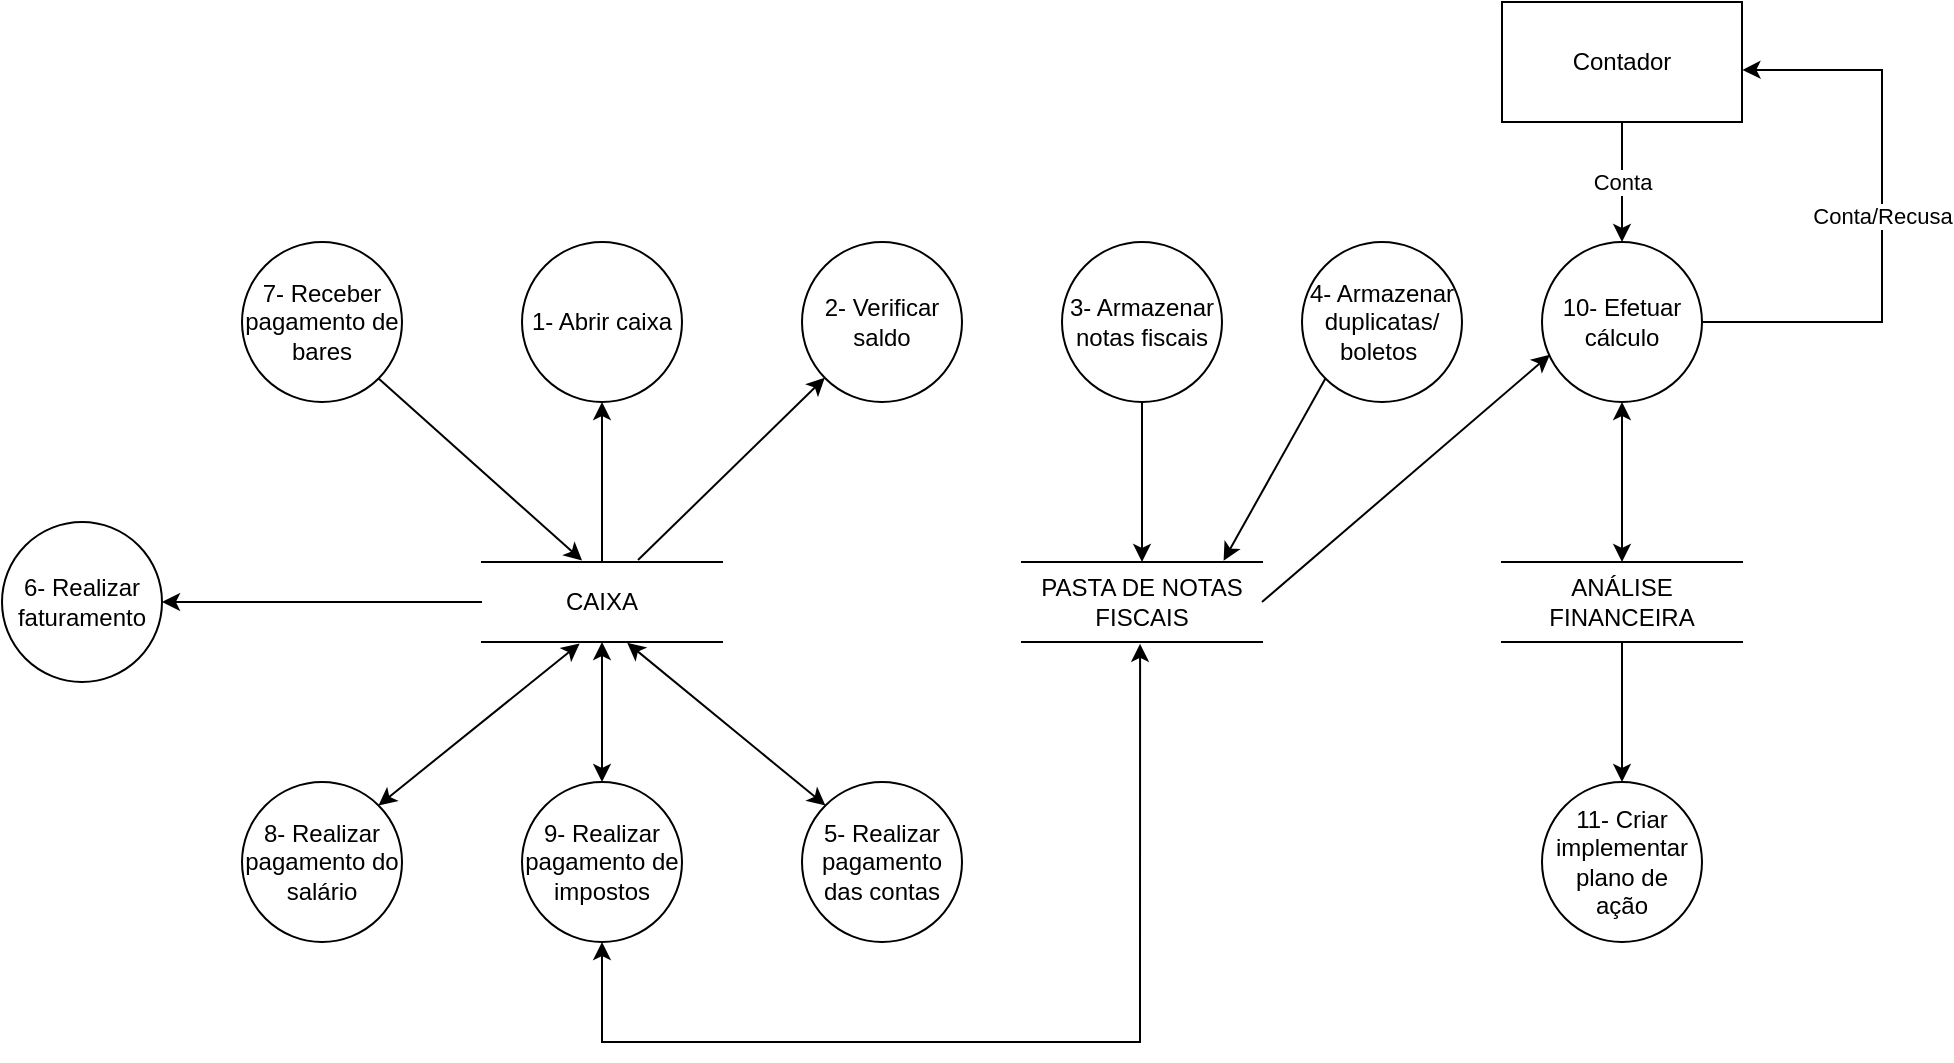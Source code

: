 <mxfile version="12.9.2" type="device"><diagram id="GbOz0Nd0qkdgYAGftv0R" name="Page-1"><mxGraphModel dx="2839" dy="641" grid="1" gridSize="10" guides="1" tooltips="1" connect="1" arrows="1" fold="1" page="1" pageScale="1" pageWidth="827" pageHeight="1169" math="0" shadow="0"><root><mxCell id="0"/><mxCell id="1" parent="0"/><mxCell id="bYGQxbnbJjQR9nTMSgg3-47" value="Conta" style="edgeStyle=orthogonalEdgeStyle;rounded=0;orthogonalLoop=1;jettySize=auto;html=1;exitX=0.5;exitY=1;exitDx=0;exitDy=0;entryX=0.5;entryY=0;entryDx=0;entryDy=0;startArrow=none;startFill=0;" parent="1" source="bYGQxbnbJjQR9nTMSgg3-1" target="bYGQxbnbJjQR9nTMSgg3-12" edge="1"><mxGeometry relative="1" as="geometry"><Array as="points"><mxPoint x="-90" y="250"/><mxPoint x="-90" y="250"/></Array></mxGeometry></mxCell><mxCell id="bYGQxbnbJjQR9nTMSgg3-1" value="Contador" style="rounded=0;whiteSpace=wrap;html=1;" parent="1" vertex="1"><mxGeometry x="-150" y="160" width="120" height="60" as="geometry"/></mxCell><mxCell id="bYGQxbnbJjQR9nTMSgg3-2" value="1- Abrir caixa" style="ellipse;whiteSpace=wrap;html=1;aspect=fixed;" parent="1" vertex="1"><mxGeometry x="-640" y="280" width="80" height="80" as="geometry"/></mxCell><mxCell id="OptPhXuBTvW8J67bfShj-2" style="edgeStyle=orthogonalEdgeStyle;rounded=0;orthogonalLoop=1;jettySize=auto;html=1;exitX=0.5;exitY=0;exitDx=0;exitDy=0;entryX=0.5;entryY=1;entryDx=0;entryDy=0;" parent="1" source="bYGQxbnbJjQR9nTMSgg3-3" target="bYGQxbnbJjQR9nTMSgg3-2" edge="1"><mxGeometry relative="1" as="geometry"/></mxCell><mxCell id="bYGQxbnbJjQR9nTMSgg3-3" value="CAIXA" style="shape=partialRectangle;whiteSpace=wrap;html=1;left=0;right=0;fillColor=none;" parent="1" vertex="1"><mxGeometry x="-660" y="440" width="120" height="40" as="geometry"/></mxCell><mxCell id="OptPhXuBTvW8J67bfShj-6" style="edgeStyle=orthogonalEdgeStyle;rounded=0;orthogonalLoop=1;jettySize=auto;html=1;exitX=0.5;exitY=1;exitDx=0;exitDy=0;entryX=0.5;entryY=0;entryDx=0;entryDy=0;" parent="1" source="bYGQxbnbJjQR9nTMSgg3-6" target="OptPhXuBTvW8J67bfShj-4" edge="1"><mxGeometry relative="1" as="geometry"/></mxCell><mxCell id="bYGQxbnbJjQR9nTMSgg3-6" value="3- Armazenar notas fiscais" style="ellipse;whiteSpace=wrap;html=1;aspect=fixed;" parent="1" vertex="1"><mxGeometry x="-370" y="280" width="80" height="80" as="geometry"/></mxCell><mxCell id="bYGQxbnbJjQR9nTMSgg3-7" value="4- Armazenar duplicatas/&lt;br&gt;boletos&amp;nbsp;" style="ellipse;whiteSpace=wrap;html=1;aspect=fixed;" parent="1" vertex="1"><mxGeometry x="-250" y="280" width="80" height="80" as="geometry"/></mxCell><mxCell id="bYGQxbnbJjQR9nTMSgg3-8" value="2- Verificar saldo" style="ellipse;whiteSpace=wrap;html=1;aspect=fixed;" parent="1" vertex="1"><mxGeometry x="-500" y="280" width="80" height="80" as="geometry"/></mxCell><mxCell id="bYGQxbnbJjQR9nTMSgg3-9" value="5- Realizar pagamento das contas" style="ellipse;whiteSpace=wrap;html=1;aspect=fixed;" parent="1" vertex="1"><mxGeometry x="-500" y="550" width="80" height="80" as="geometry"/></mxCell><mxCell id="bYGQxbnbJjQR9nTMSgg3-10" value="6- Realizar faturamento" style="ellipse;whiteSpace=wrap;html=1;aspect=fixed;" parent="1" vertex="1"><mxGeometry x="-900" y="420" width="80" height="80" as="geometry"/></mxCell><mxCell id="bYGQxbnbJjQR9nTMSgg3-11" value="7- Receber pagamento de bares" style="ellipse;whiteSpace=wrap;html=1;aspect=fixed;" parent="1" vertex="1"><mxGeometry x="-780" y="280" width="80" height="80" as="geometry"/></mxCell><mxCell id="bYGQxbnbJjQR9nTMSgg3-44" style="edgeStyle=orthogonalEdgeStyle;rounded=0;orthogonalLoop=1;jettySize=auto;html=1;exitX=0.5;exitY=0;exitDx=0;exitDy=0;startArrow=classic;startFill=1;entryX=0.5;entryY=1;entryDx=0;entryDy=0;" parent="1" source="bYGQxbnbJjQR9nTMSgg3-38" target="bYGQxbnbJjQR9nTMSgg3-12" edge="1"><mxGeometry relative="1" as="geometry"><mxPoint x="-90" y="410" as="sourcePoint"/></mxGeometry></mxCell><mxCell id="bYGQxbnbJjQR9nTMSgg3-48" value="Conta/Recusa" style="edgeStyle=orthogonalEdgeStyle;rounded=0;orthogonalLoop=1;jettySize=auto;html=1;exitX=1;exitY=0.5;exitDx=0;exitDy=0;startArrow=none;startFill=0;entryX=1.002;entryY=0.567;entryDx=0;entryDy=0;entryPerimeter=0;" parent="1" source="bYGQxbnbJjQR9nTMSgg3-12" target="bYGQxbnbJjQR9nTMSgg3-1" edge="1"><mxGeometry relative="1" as="geometry"><mxPoint x="30" y="180" as="targetPoint"/><Array as="points"><mxPoint x="40" y="320"/><mxPoint x="40" y="194"/><mxPoint x="-28" y="194"/></Array></mxGeometry></mxCell><mxCell id="bYGQxbnbJjQR9nTMSgg3-12" value="10- Efetuar cálculo" style="ellipse;whiteSpace=wrap;html=1;aspect=fixed;" parent="1" vertex="1"><mxGeometry x="-130" y="280" width="80" height="80" as="geometry"/></mxCell><mxCell id="bYGQxbnbJjQR9nTMSgg3-13" value="8- Realizar pagamento do salário" style="ellipse;whiteSpace=wrap;html=1;aspect=fixed;" parent="1" vertex="1"><mxGeometry x="-780" y="550" width="80" height="80" as="geometry"/></mxCell><mxCell id="bYGQxbnbJjQR9nTMSgg3-30" value="" style="edgeStyle=orthogonalEdgeStyle;rounded=0;orthogonalLoop=1;jettySize=auto;html=1;startArrow=classic;startFill=1;" parent="1" source="bYGQxbnbJjQR9nTMSgg3-14" target="bYGQxbnbJjQR9nTMSgg3-3" edge="1"><mxGeometry relative="1" as="geometry"/></mxCell><mxCell id="OptPhXuBTvW8J67bfShj-10" style="edgeStyle=orthogonalEdgeStyle;rounded=0;orthogonalLoop=1;jettySize=auto;html=1;exitX=0.5;exitY=1;exitDx=0;exitDy=0;startArrow=classic;startFill=1;entryX=0.492;entryY=1.023;entryDx=0;entryDy=0;entryPerimeter=0;" parent="1" source="bYGQxbnbJjQR9nTMSgg3-14" edge="1" target="OptPhXuBTvW8J67bfShj-4"><mxGeometry relative="1" as="geometry"><mxPoint x="-290" y="490" as="targetPoint"/><Array as="points"><mxPoint x="-600" y="680"/><mxPoint x="-331" y="680"/></Array></mxGeometry></mxCell><mxCell id="bYGQxbnbJjQR9nTMSgg3-14" value="9- Realizar pagamento de impostos" style="ellipse;whiteSpace=wrap;html=1;aspect=fixed;" parent="1" vertex="1"><mxGeometry x="-640" y="550" width="80" height="80" as="geometry"/></mxCell><mxCell id="bYGQxbnbJjQR9nTMSgg3-45" style="edgeStyle=orthogonalEdgeStyle;rounded=0;orthogonalLoop=1;jettySize=auto;html=1;exitX=0.5;exitY=1;exitDx=0;exitDy=0;entryX=0.5;entryY=0;entryDx=0;entryDy=0;startArrow=none;startFill=0;" parent="1" source="bYGQxbnbJjQR9nTMSgg3-38" target="bYGQxbnbJjQR9nTMSgg3-15" edge="1"><mxGeometry relative="1" as="geometry"/></mxCell><mxCell id="bYGQxbnbJjQR9nTMSgg3-15" value="11- Criar implementar plano de &lt;br&gt;ação" style="ellipse;whiteSpace=wrap;html=1;aspect=fixed;" parent="1" vertex="1"><mxGeometry x="-130" y="550" width="80" height="80" as="geometry"/></mxCell><mxCell id="bYGQxbnbJjQR9nTMSgg3-31" value="" style="endArrow=classic;html=1;exitX=1;exitY=0;exitDx=0;exitDy=0;entryX=0.407;entryY=1.019;entryDx=0;entryDy=0;entryPerimeter=0;startArrow=classic;startFill=1;" parent="1" source="bYGQxbnbJjQR9nTMSgg3-13" target="bYGQxbnbJjQR9nTMSgg3-3" edge="1"><mxGeometry width="50" height="50" relative="1" as="geometry"><mxPoint x="-710" y="560" as="sourcePoint"/><mxPoint x="-620" y="480" as="targetPoint"/></mxGeometry></mxCell><mxCell id="bYGQxbnbJjQR9nTMSgg3-32" value="" style="endArrow=classic;html=1;exitX=0;exitY=0;exitDx=0;exitDy=0;entryX=0.605;entryY=1.01;entryDx=0;entryDy=0;entryPerimeter=0;startArrow=classic;startFill=1;" parent="1" source="bYGQxbnbJjQR9nTMSgg3-9" target="bYGQxbnbJjQR9nTMSgg3-3" edge="1"><mxGeometry width="50" height="50" relative="1" as="geometry"><mxPoint x="-520" y="550" as="sourcePoint"/><mxPoint x="-640" y="460" as="targetPoint"/></mxGeometry></mxCell><mxCell id="bYGQxbnbJjQR9nTMSgg3-38" value="ANÁLISE FINANCEIRA" style="shape=partialRectangle;whiteSpace=wrap;html=1;left=0;right=0;fillColor=none;" parent="1" vertex="1"><mxGeometry x="-150" y="440" width="120" height="40" as="geometry"/></mxCell><mxCell id="bYGQxbnbJjQR9nTMSgg3-39" value="" style="endArrow=classic;html=1;exitX=0;exitY=0.5;exitDx=0;exitDy=0;entryX=1;entryY=0.5;entryDx=0;entryDy=0;" parent="1" source="bYGQxbnbJjQR9nTMSgg3-3" target="bYGQxbnbJjQR9nTMSgg3-10" edge="1"><mxGeometry width="50" height="50" relative="1" as="geometry"><mxPoint x="-632" y="480" as="sourcePoint"/><mxPoint x="-840" y="560" as="targetPoint"/></mxGeometry></mxCell><mxCell id="bYGQxbnbJjQR9nTMSgg3-40" value="" style="endArrow=classic;html=1;entryX=0.417;entryY=-0.018;entryDx=0;entryDy=0;entryPerimeter=0;exitX=1;exitY=1;exitDx=0;exitDy=0;" parent="1" source="bYGQxbnbJjQR9nTMSgg3-11" target="bYGQxbnbJjQR9nTMSgg3-3" edge="1"><mxGeometry width="50" height="50" relative="1" as="geometry"><mxPoint x="-690" y="370" as="sourcePoint"/><mxPoint x="-740" y="420" as="targetPoint"/></mxGeometry></mxCell><mxCell id="OptPhXuBTvW8J67bfShj-3" value="" style="endArrow=classic;html=1;exitX=0.65;exitY=-0.025;exitDx=0;exitDy=0;exitPerimeter=0;" parent="1" source="bYGQxbnbJjQR9nTMSgg3-3" target="bYGQxbnbJjQR9nTMSgg3-8" edge="1"><mxGeometry width="50" height="50" relative="1" as="geometry"><mxPoint x="-570" y="430" as="sourcePoint"/><mxPoint x="-490" y="360" as="targetPoint"/></mxGeometry></mxCell><mxCell id="OptPhXuBTvW8J67bfShj-4" value="PASTA DE NOTAS FISCAIS" style="shape=partialRectangle;whiteSpace=wrap;html=1;left=0;right=0;fillColor=none;" parent="1" vertex="1"><mxGeometry x="-390" y="440" width="120" height="40" as="geometry"/></mxCell><mxCell id="OptPhXuBTvW8J67bfShj-8" value="" style="endArrow=classic;html=1;entryX=0.049;entryY=0.705;entryDx=0;entryDy=0;entryPerimeter=0;" parent="1" edge="1" target="bYGQxbnbJjQR9nTMSgg3-12"><mxGeometry width="50" height="50" relative="1" as="geometry"><mxPoint x="-270" y="460" as="sourcePoint"/><mxPoint x="-130" y="340" as="targetPoint"/></mxGeometry></mxCell><mxCell id="_5dGkvcpDkMbr5ByzjJk-2" value="" style="endArrow=classic;html=1;exitX=0;exitY=1;exitDx=0;exitDy=0;entryX=0.84;entryY=-0.016;entryDx=0;entryDy=0;entryPerimeter=0;" edge="1" parent="1" source="bYGQxbnbJjQR9nTMSgg3-7" target="OptPhXuBTvW8J67bfShj-4"><mxGeometry width="50" height="50" relative="1" as="geometry"><mxPoint x="-320" y="520" as="sourcePoint"/><mxPoint x="-270" y="470" as="targetPoint"/></mxGeometry></mxCell></root></mxGraphModel></diagram></mxfile>